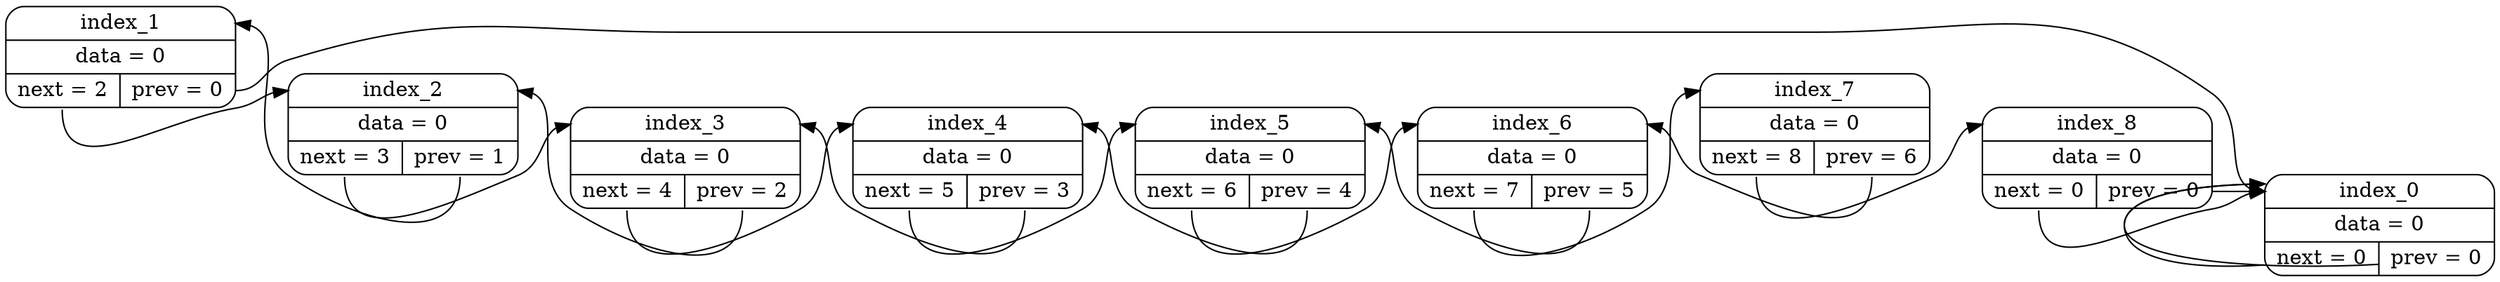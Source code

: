 digraph DUMP
{
    rankdir=LR;
    node[shape=Mrecord];
    index_0 [label = "<h> index_0 | <d> data = 0 |{ <n> next = 0 | <p> prev = 0}"]
    index_0:n -> index_0:h;
    index_0:p -> index_0:h;
    index_1 [label = "<h> index_1 | <d> data = 0 |{ <n> next = 2 | <p> prev = 0}"]
    index_1:n -> index_2:h;
    index_1:p -> index_0:h;
    index_2 [label = "<h> index_2 | <d> data = 0 |{ <n> next = 3 | <p> prev = 1}"]
    index_2:n -> index_3:h;
    index_2:p -> index_1:h;
    index_3 [label = "<h> index_3 | <d> data = 0 |{ <n> next = 4 | <p> prev = 2}"]
    index_3:n -> index_4:h;
    index_3:p -> index_2:h;
    index_4 [label = "<h> index_4 | <d> data = 0 |{ <n> next = 5 | <p> prev = 3}"]
    index_4:n -> index_5:h;
    index_4:p -> index_3:h;
    index_5 [label = "<h> index_5 | <d> data = 0 |{ <n> next = 6 | <p> prev = 4}"]
    index_5:n -> index_6:h;
    index_5:p -> index_4:h;
    index_6 [label = "<h> index_6 | <d> data = 0 |{ <n> next = 7 | <p> prev = 5}"]
    index_6:n -> index_7:h;
    index_6:p -> index_5:h;
    index_7 [label = "<h> index_7 | <d> data = 0 |{ <n> next = 8 | <p> prev = 6}"]
    index_7:n -> index_8:h;
    index_7:p -> index_6:h;
    index_8 [label = "<h> index_8 | <d> data = 0 |{ <n> next = 0 | <p> prev = 0}"]
    index_8:n -> index_0:h;
    index_8:p -> index_0:h;
}
